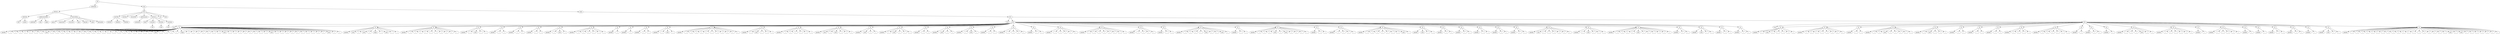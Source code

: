 digraph Tree {
	"t0" [label = "TEI"];
	"t1" [label = "teiHeader"];
	"t2" [label = "fileDesc"];
	"t3" [label = "titleStmt"];
	"t4" [label = "title"];
	"t5" [label = "author"];
	"t6" [label = "publicationStmt"];
	"t7" [label = "publisher"];
	"t8" [label = "idno"];
	"t9" [label = "rights"];
	"t10" [label = "SourceDesc"];
	"t11" [label = "genre"];
	"t12" [label = "inspiration"];
	"t13" [label = "structure"];
	"t14" [label = "type"];
	"t15" [label = "periode"];
	"t16" [label = "taille"];
	"t17" [label = "permalien"];
	"t18" [label = "text"];
	"t19" [label = "front"];
	"t20" [label = "docTitle"];
	"t21" [label = "titlePart"];
	"t22" [label = "titlePart"];
	"t23" [label = "titlePart"];
	"t24" [label = "docDate"];
	"t25" [label = "docAuthor"];
	"t26" [label = "performance"];
	"t27" [label = "premiere"];
	"t28" [label = "castList"];
	"t29" [label = "head"];
	"t30" [label = "castItem"];
	"t31" [label = "role"];
	"t32" [label = "castItem"];
	"t33" [label = "role"];
	"t34" [label = "castItem"];
	"t35" [label = "role"];
	"t36" [label = "set"];
	"t37" [label = "note"];
	"t38" [label = "body"];
	"t39" [label = "div1"];
	"t40" [label = "head"];
	"t41" [label = "div2"];
	"t42" [label = "head"];
	"t43" [label = "sp"];
	"t44" [label = "speaker"];
	"t45" [label = "l"];
	"t46" [label = "l"];
	"t47" [label = "l"];
	"t48" [label = "l"];
	"t49" [label = "l"];
	"t50" [label = "l"];
	"t51" [label = "l"];
	"t52" [label = "note"];
	"t53" [label = "l"];
	"t54" [label = "l"];
	"t55" [label = "l"];
	"t56" [label = "l"];
	"t57" [label = "l"];
	"t58" [label = "l"];
	"t59" [label = "l"];
	"t60" [label = "l"];
	"t61" [label = "l"];
	"t62" [label = "l"];
	"t63" [label = "l"];
	"t64" [label = "l"];
	"t65" [label = "l"];
	"t66" [label = "l"];
	"t67" [label = "l"];
	"t68" [label = "l"];
	"t69" [label = "l"];
	"t70" [label = "l"];
	"t71" [label = "l"];
	"t72" [label = "l"];
	"t73" [label = "note"];
	"t74" [label = "l"];
	"t75" [label = "l"];
	"t76" [label = "l"];
	"t77" [label = "l"];
	"t78" [label = "stage"];
	"t79" [label = "l"];
	"t80" [label = "l"];
	"t81" [label = "l"];
	"t82" [label = "l"];
	"t83" [label = "l"];
	"t84" [label = "l"];
	"t85" [label = "l"];
	"t86" [label = "note"];
	"t87" [label = "l"];
	"t88" [label = "l"];
	"t89" [label = "l"];
	"t90" [label = "l"];
	"t91" [label = "l"];
	"t92" [label = "l"];
	"t93" [label = "l"];
	"t94" [label = "l"];
	"t95" [label = "note"];
	"t96" [label = "l"];
	"t97" [label = "l"];
	"t98" [label = "l"];
	"t99" [label = "l"];
	"t100" [label = "l"];
	"t101" [label = "l"];
	"t102" [label = "l"];
	"t103" [label = "l"];
	"t104" [label = "l"];
	"t105" [label = "l"];
	"t106" [label = "note"];
	"t107" [label = "l"];
	"t108" [label = "l"];
	"t109" [label = "sp"];
	"t110" [label = "speaker"];
	"t111" [label = "note"];
	"t112" [label = "l"];
	"t113" [label = "note"];
	"t114" [label = "l"];
	"t115" [label = "stage"];
	"t116" [label = "l"];
	"t117" [label = "note"];
	"t118" [label = "l"];
	"t119" [label = "l"];
	"t120" [label = "sp"];
	"t121" [label = "speaker"];
	"t122" [label = "l"];
	"t123" [label = "l"];
	"t124" [label = "l"];
	"t125" [label = "l"];
	"t126" [label = "l"];
	"t127" [label = "l"];
	"t128" [label = "l"];
	"t129" [label = "l"];
	"t130" [label = "l"];
	"t131" [label = "l"];
	"t132" [label = "sp"];
	"t133" [label = "speaker"];
	"t134" [label = "l"];
	"t135" [label = "note"];
	"t136" [label = "l"];
	"t137" [label = "l"];
	"t138" [label = "sp"];
	"t139" [label = "speaker"];
	"t140" [label = "l"];
	"t141" [label = "l"];
	"t142" [label = "sp"];
	"t143" [label = "speaker"];
	"t144" [label = "l"];
	"t145" [label = "l"];
	"t146" [label = "sp"];
	"t147" [label = "speaker"];
	"t148" [label = "l"];
	"t149" [label = "l"];
	"t150" [label = "sp"];
	"t151" [label = "speaker"];
	"t152" [label = "l"];
	"t153" [label = "note"];
	"t154" [label = "l"];
	"t155" [label = "sp"];
	"t156" [label = "speaker"];
	"t157" [label = "l"];
	"t158" [label = "l"];
	"t159" [label = "l"];
	"t160" [label = "l"];
	"t161" [label = "l"];
	"t162" [label = "l"];
	"t163" [label = "sp"];
	"t164" [label = "speaker"];
	"t165" [label = "l"];
	"t166" [label = "sp"];
	"t167" [label = "speaker"];
	"t168" [label = "l"];
	"t169" [label = "sp"];
	"t170" [label = "speaker"];
	"t171" [label = "l"];
	"t172" [label = "l"];
	"t173" [label = "sp"];
	"t174" [label = "speaker"];
	"t175" [label = "l"];
	"t176" [label = "note"];
	"t177" [label = "l"];
	"t178" [label = "sp"];
	"t179" [label = "speaker"];
	"t180" [label = "l"];
	"t181" [label = "l"];
	"t182" [label = "l"];
	"t183" [label = "l"];
	"t184" [label = "l"];
	"t185" [label = "l"];
	"t186" [label = "l"];
	"t187" [label = "l"];
	"t188" [label = "l"];
	"t189" [label = "l"];
	"t190" [label = "l"];
	"t191" [label = "sp"];
	"t192" [label = "speaker"];
	"t193" [label = "l"];
	"t194" [label = "note"];
	"t195" [label = "l"];
	"t196" [label = "l"];
	"t197" [label = "l"];
	"t198" [label = "sp"];
	"t199" [label = "speaker"];
	"t200" [label = "l"];
	"t201" [label = "l"];
	"t202" [label = "l"];
	"t203" [label = "l"];
	"t204" [label = "l"];
	"t205" [label = "l"];
	"t206" [label = "sp"];
	"t207" [label = "speaker"];
	"t208" [label = "note"];
	"t209" [label = "l"];
	"t210" [label = "note"];
	"t211" [label = "l"];
	"t212" [label = "l"];
	"t213" [label = "l"];
	"t214" [label = "sp"];
	"t215" [label = "speaker"];
	"t216" [label = "note"];
	"t217" [label = "l"];
	"t218" [label = "l"];
	"t219" [label = "sp"];
	"t220" [label = "speaker"];
	"t221" [label = "l"];
	"t222" [label = "note"];
	"t223" [label = "l"];
	"t224" [label = "l"];
	"t225" [label = "l"];
	"t226" [label = "sp"];
	"t227" [label = "speaker"];
	"t228" [label = "l"];
	"t229" [label = "l"];
	"t230" [label = "sp"];
	"t231" [label = "speaker"];
	"t232" [label = "note"];
	"t233" [label = "l"];
	"t234" [label = "l"];
	"t235" [label = "sp"];
	"t236" [label = "speaker"];
	"t237" [label = "l"];
	"t238" [label = "note"];
	"t239" [label = "l"];
	"t240" [label = "sp"];
	"t241" [label = "speaker"];
	"t242" [label = "l"];
	"t243" [label = "l"];
	"t244" [label = "sp"];
	"t245" [label = "speaker"];
	"t246" [label = "l"];
	"t247" [label = "l"];
	"t248" [label = "l"];
	"t249" [label = "l"];
	"t250" [label = "sp"];
	"t251" [label = "speaker"];
	"t252" [label = "l"];
	"t253" [label = "l"];
	"t254" [label = "sp"];
	"t255" [label = "speaker"];
	"t256" [label = "l"];
	"t257" [label = "l"];
	"t258" [label = "l"];
	"t259" [label = "l"];
	"t260" [label = "l"];
	"t261" [label = "sp"];
	"t262" [label = "speaker"];
	"t263" [label = "l"];
	"t264" [label = "l"];
	"t265" [label = "l"];
	"t266" [label = "l"];
	"t267" [label = "l"];
	"t268" [label = "l"];
	"t269" [label = "l"];
	"t270" [label = "l"];
	"t271" [label = "sp"];
	"t272" [label = "speaker"];
	"t273" [label = "l"];
	"t274" [label = "l"];
	"t275" [label = "l"];
	"t276" [label = "l"];
	"t277" [label = "sp"];
	"t278" [label = "speaker"];
	"t279" [label = "l"];
	"t280" [label = "l"];
	"t281" [label = "sp"];
	"t282" [label = "speaker"];
	"t283" [label = "l"];
	"t284" [label = "l"];
	"t285" [label = "l"];
	"t286" [label = "l"];
	"t287" [label = "note"];
	"t288" [label = "l"];
	"t289" [label = "l"];
	"t290" [label = "note"];
	"t291" [label = "l"];
	"t292" [label = "sp"];
	"t293" [label = "speaker"];
	"t294" [label = "l"];
	"t295" [label = "l"];
	"t296" [label = "sp"];
	"t297" [label = "speaker"];
	"t298" [label = "l"];
	"t299" [label = "l"];
	"t300" [label = "l"];
	"t301" [label = "note"];
	"t302" [label = "l"];
	"t303" [label = "note"];
	"t304" [label = "l"];
	"t305" [label = "l"];
	"t306" [label = "l"];
	"t307" [label = "l"];
	"t308" [label = "sp"];
	"t309" [label = "speaker"];
	"t310" [label = "l"];
	"t311" [label = "l"];
	"t312" [label = "sp"];
	"t313" [label = "speaker"];
	"t314" [label = "l"];
	"t315" [label = "l"];
	"t316" [label = "l"];
	"t317" [label = "l"];
	"t318" [label = "sp"];
	"t319" [label = "speaker"];
	"t320" [label = "l"];
	"t321" [label = "l"];
	"t322" [label = "l"];
	"t323" [label = "l"];
	"t324" [label = "l"];
	"t325" [label = "l"];
	"t326" [label = "l"];
	"t327" [label = "note"];
	"t328" [label = "l"];
	"t329" [label = "sp"];
	"t330" [label = "speaker"];
	"t331" [label = "note"];
	"t332" [label = "l"];
	"t333" [label = "l"];
	"t334" [label = "sp"];
	"t335" [label = "speaker"];
	"t336" [label = "l"];
	"t337" [label = "l"];
	"t338" [label = "sp"];
	"t339" [label = "speaker"];
	"t340" [label = "l"];
	"t341" [label = "l"];
	"t342" [label = "sp"];
	"t343" [label = "speaker"];
	"t344" [label = "l"];
	"t345" [label = "l"];
	"t346" [label = "sp"];
	"t347" [label = "speaker"];
	"t348" [label = "l"];
	"t349" [label = "l"];
	"t350" [label = "sp"];
	"t351" [label = "speaker"];
	"t352" [label = "l"];
	"t353" [label = "l"];
	"t354" [label = "sp"];
	"t355" [label = "speaker"];
	"t356" [label = "note"];
	"t357" [label = "l"];
	"t358" [label = "l"];
	"t359" [label = "l"];
	"t360" [label = "l"];
	"t361" [label = "l"];
	"t362" [label = "l"];
	"t363" [label = "sp"];
	"t364" [label = "speaker"];
	"t365" [label = "l"];
	"t366" [label = "note"];
	"t367" [label = "l"];
	"t368" [label = "l"];
	"t369" [label = "l"];
	"t370" [label = "sp"];
	"t371" [label = "speaker"];
	"t372" [label = "l"];
	"t373" [label = "l"];
	"t374" [label = "l"];
	"t375" [label = "l"];
	"t376" [label = "note"];
	"t377" [label = "l"];
	"t378" [label = "l"];
	"t379" [label = "l"];
	"t380" [label = "l"];
	"t381" [label = "l"];
	"t382" [label = "l"];
	"t383" [label = "sp"];
	"t384" [label = "speaker"];
	"t385" [label = "l"];
	"t386" [label = "l"];
	"t387" [label = "sp"];
	"t388" [label = "speaker"];
	"t389" [label = "note"];
	"t390" [label = "l"];
	"t391" [label = "l"];
	"t392" [label = "sp"];
	"t393" [label = "speaker"];
	"t394" [label = "l"];
	"t395" [label = "l"];
	"t396" [label = "sp"];
	"t397" [label = "speaker"];
	"t398" [label = "l"];
	"t399" [label = "l"];
	"t400" [label = "div2"];
	"t401" [label = "head"];
	"t402" [label = "sp"];
	"t403" [label = "speaker"];
	"t404" [label = "l"];
	"t405" [label = "note"];
	"t406" [label = "l"];
	"t407" [label = "l"];
	"t408" [label = "l"];
	"t409" [label = "l"];
	"t410" [label = "l"];
	"t411" [label = "sp"];
	"t412" [label = "speaker"];
	"t413" [label = "l"];
	"t414" [label = "l"];
	"t415" [label = "l"];
	"t416" [label = "l"];
	"t417" [label = "l"];
	"t418" [label = "l"];
	"t419" [label = "l"];
	"t420" [label = "l"];
	"t421" [label = "sp"];
	"t422" [label = "speaker"];
	"t423" [label = "l"];
	"t424" [label = "l"];
	"t425" [label = "sp"];
	"t426" [label = "speaker"];
	"t427" [label = "l"];
	"t428" [label = "l"];
	"t429" [label = "note"];
	"t430" [label = "l"];
	"t431" [label = "l"];
	"t432" [label = "l"];
	"t433" [label = "l"];
	"t434" [label = "l"];
	"t435" [label = "sp"];
	"t436" [label = "speaker"];
	"t437" [label = "l"];
	"t438" [label = "note"];
	"t439" [label = "l"];
	"t440" [label = "l"];
	"t441" [label = "l"];
	"t442" [label = "sp"];
	"t443" [label = "speaker"];
	"t444" [label = "l"];
	"t445" [label = "l"];
	"t446" [label = "sp"];
	"t447" [label = "speaker"];
	"t448" [label = "l"];
	"t449" [label = "l"];
	"t450" [label = "sp"];
	"t451" [label = "speaker"];
	"t452" [label = "l"];
	"t453" [label = "l"];
	"t454" [label = "sp"];
	"t455" [label = "speaker"];
	"t456" [label = "l"];
	"t457" [label = "l"];
	"t458" [label = "l"];
	"t459" [label = "l"];
	"t460" [label = "sp"];
	"t461" [label = "speaker"];
	"t462" [label = "l"];
	"t463" [label = "l"];
	"t464" [label = "l"];
	"t465" [label = "l"];
	"t466" [label = "l"];
	"t467" [label = "l"];
	"t468" [label = "sp"];
	"t469" [label = "speaker"];
	"t470" [label = "l"];
	"t471" [label = "sp"];
	"t472" [label = "speaker"];
	"t473" [label = "l"];
	"t474" [label = "l"];
	"t475" [label = "sp"];
	"t476" [label = "speaker"];
	"t477" [label = "l"];
	"t478" [label = "sp"];
	"t479" [label = "speaker"];
	"t480" [label = "l"];
	"t481" [label = "l"];
	"t482" [label = "l"];
	"t483" [label = "note"];
	"t484" [label = "l"];
	"t485" [label = "l"];
	"t486" [label = "sp"];
	"t487" [label = "speaker"];
	"t488" [label = "l"];
	"t489" [label = "l"];
	"t490" [label = "l"];
	"t491" [label = "l"];
	"t492" [label = "l"];
	"t493" [label = "l"];
	"t494" [label = "sp"];
	"t495" [label = "speaker"];
	"t496" [label = "l"];
	"t497" [label = "sp"];
	"t498" [label = "speaker"];
	"t499" [label = "l"];
	"t500" [label = "l"];
	"t501" [label = "l"];
	"t502" [label = "l"];
	"t503" [label = "l"];
	"t504" [label = "sp"];
	"t505" [label = "speaker"];
	"t506" [label = "l"];
	"t507" [label = "sp"];
	"t508" [label = "speaker"];
	"t509" [label = "l"];
	"t510" [label = "sp"];
	"t511" [label = "speaker"];
	"t512" [label = "l"];
	"t513" [label = "l"];
	"t514" [label = "sp"];
	"t515" [label = "speaker"];
	"t516" [label = "l"];
	"t517" [label = "l"];
	"t518" [label = "sp"];
	"t519" [label = "speaker"];
	"t520" [label = "l"];
	"t521" [label = "sp"];
	"t522" [label = "speaker"];
	"t523" [label = "note"];
	"t524" [label = "l"];
	"t525" [label = "l"];
	"t526" [label = "sp"];
	"t527" [label = "speaker"];
	"t528" [label = "l"];
	"t529" [label = "l"];
	"t530" [label = "l"];
	"t531" [label = "l"];
	"t532" [label = "l"];
	"t533" [label = "l"];
	"t534" [label = "l"];
	"t535" [label = "l"];
	"t536" [label = "l"];
	"t537" [label = "l"];
	"t538" [label = "l"];
	"t539" [label = "l"];
	"t540" [label = "l"];
	"t541" [label = "l"];
	"t542" [label = "l"];
	"t543" [label = "l"];
	"t544" [label = "l"];
	"t545" [label = "l"];
	"t546" [label = "l"];
	"t547" [label = "note"];
	"t548" [label = "l"];
	"t549" [label = "note"];
	"t550" [label = "l"];
	"t551" [label = "l"];
	"t552" [label = "l"];
	"t553" [label = "l"];
	"t554" [label = "l"];
	"t555" [label = "l"];
	"t556" [label = "l"];
	"t0" -> "t1";
	"t1" -> "t2";
	"t2" -> "t3";
	"t3" -> "t4";
	"t3" -> "t5";
	"t2" -> "t6";
	"t6" -> "t7";
	"t6" -> "t8";
	"t6" -> "t9";
	"t2" -> "t10";
	"t10" -> "t11";
	"t10" -> "t12";
	"t10" -> "t13";
	"t10" -> "t14";
	"t10" -> "t15";
	"t10" -> "t16";
	"t10" -> "t17";
	"t0" -> "t18";
	"t18" -> "t19";
	"t19" -> "t20";
	"t20" -> "t21";
	"t20" -> "t22";
	"t20" -> "t23";
	"t19" -> "t24";
	"t19" -> "t25";
	"t19" -> "t26";
	"t26" -> "t27";
	"t19" -> "t28";
	"t28" -> "t29";
	"t28" -> "t30";
	"t30" -> "t31";
	"t28" -> "t32";
	"t32" -> "t33";
	"t28" -> "t34";
	"t34" -> "t35";
	"t19" -> "t36";
	"t19" -> "t37";
	"t18" -> "t38";
	"t38" -> "t39";
	"t39" -> "t40";
	"t39" -> "t41";
	"t41" -> "t42";
	"t41" -> "t43";
	"t43" -> "t44";
	"t43" -> "t45";
	"t43" -> "t46";
	"t43" -> "t47";
	"t43" -> "t48";
	"t43" -> "t49";
	"t43" -> "t50";
	"t43" -> "t51";
	"t43" -> "t52";
	"t43" -> "t53";
	"t43" -> "t54";
	"t43" -> "t55";
	"t43" -> "t56";
	"t43" -> "t57";
	"t43" -> "t58";
	"t43" -> "t59";
	"t43" -> "t60";
	"t43" -> "t61";
	"t43" -> "t62";
	"t43" -> "t63";
	"t43" -> "t64";
	"t43" -> "t65";
	"t43" -> "t66";
	"t43" -> "t67";
	"t43" -> "t68";
	"t43" -> "t69";
	"t43" -> "t70";
	"t43" -> "t71";
	"t43" -> "t72";
	"t43" -> "t73";
	"t43" -> "t74";
	"t43" -> "t75";
	"t43" -> "t76";
	"t43" -> "t77";
	"t43" -> "t78";
	"t43" -> "t79";
	"t43" -> "t80";
	"t43" -> "t81";
	"t43" -> "t82";
	"t43" -> "t83";
	"t43" -> "t84";
	"t43" -> "t85";
	"t43" -> "t86";
	"t43" -> "t87";
	"t43" -> "t88";
	"t43" -> "t89";
	"t43" -> "t90";
	"t43" -> "t91";
	"t43" -> "t92";
	"t43" -> "t93";
	"t43" -> "t94";
	"t43" -> "t95";
	"t43" -> "t96";
	"t43" -> "t97";
	"t43" -> "t98";
	"t43" -> "t99";
	"t43" -> "t100";
	"t43" -> "t101";
	"t43" -> "t102";
	"t43" -> "t103";
	"t43" -> "t104";
	"t43" -> "t105";
	"t43" -> "t106";
	"t43" -> "t107";
	"t43" -> "t108";
	"t41" -> "t109";
	"t109" -> "t110";
	"t109" -> "t111";
	"t109" -> "t112";
	"t109" -> "t113";
	"t109" -> "t114";
	"t109" -> "t115";
	"t109" -> "t116";
	"t109" -> "t117";
	"t109" -> "t118";
	"t109" -> "t119";
	"t41" -> "t120";
	"t120" -> "t121";
	"t120" -> "t122";
	"t120" -> "t123";
	"t120" -> "t124";
	"t120" -> "t125";
	"t120" -> "t126";
	"t120" -> "t127";
	"t120" -> "t128";
	"t120" -> "t129";
	"t120" -> "t130";
	"t120" -> "t131";
	"t41" -> "t132";
	"t132" -> "t133";
	"t132" -> "t134";
	"t132" -> "t135";
	"t132" -> "t136";
	"t132" -> "t137";
	"t41" -> "t138";
	"t138" -> "t139";
	"t138" -> "t140";
	"t138" -> "t141";
	"t41" -> "t142";
	"t142" -> "t143";
	"t142" -> "t144";
	"t142" -> "t145";
	"t41" -> "t146";
	"t146" -> "t147";
	"t146" -> "t148";
	"t146" -> "t149";
	"t41" -> "t150";
	"t150" -> "t151";
	"t150" -> "t152";
	"t150" -> "t153";
	"t150" -> "t154";
	"t41" -> "t155";
	"t155" -> "t156";
	"t155" -> "t157";
	"t155" -> "t158";
	"t155" -> "t159";
	"t155" -> "t160";
	"t155" -> "t161";
	"t155" -> "t162";
	"t41" -> "t163";
	"t163" -> "t164";
	"t163" -> "t165";
	"t41" -> "t166";
	"t166" -> "t167";
	"t166" -> "t168";
	"t41" -> "t169";
	"t169" -> "t170";
	"t169" -> "t171";
	"t169" -> "t172";
	"t41" -> "t173";
	"t173" -> "t174";
	"t173" -> "t175";
	"t173" -> "t176";
	"t173" -> "t177";
	"t41" -> "t178";
	"t178" -> "t179";
	"t178" -> "t180";
	"t178" -> "t181";
	"t178" -> "t182";
	"t178" -> "t183";
	"t178" -> "t184";
	"t178" -> "t185";
	"t178" -> "t186";
	"t178" -> "t187";
	"t178" -> "t188";
	"t178" -> "t189";
	"t178" -> "t190";
	"t41" -> "t191";
	"t191" -> "t192";
	"t191" -> "t193";
	"t191" -> "t194";
	"t191" -> "t195";
	"t191" -> "t196";
	"t191" -> "t197";
	"t41" -> "t198";
	"t198" -> "t199";
	"t198" -> "t200";
	"t198" -> "t201";
	"t198" -> "t202";
	"t198" -> "t203";
	"t198" -> "t204";
	"t198" -> "t205";
	"t41" -> "t206";
	"t206" -> "t207";
	"t206" -> "t208";
	"t206" -> "t209";
	"t206" -> "t210";
	"t206" -> "t211";
	"t206" -> "t212";
	"t206" -> "t213";
	"t41" -> "t214";
	"t214" -> "t215";
	"t214" -> "t216";
	"t214" -> "t217";
	"t214" -> "t218";
	"t41" -> "t219";
	"t219" -> "t220";
	"t219" -> "t221";
	"t219" -> "t222";
	"t219" -> "t223";
	"t219" -> "t224";
	"t219" -> "t225";
	"t41" -> "t226";
	"t226" -> "t227";
	"t226" -> "t228";
	"t226" -> "t229";
	"t41" -> "t230";
	"t230" -> "t231";
	"t230" -> "t232";
	"t230" -> "t233";
	"t230" -> "t234";
	"t41" -> "t235";
	"t235" -> "t236";
	"t235" -> "t237";
	"t235" -> "t238";
	"t235" -> "t239";
	"t41" -> "t240";
	"t240" -> "t241";
	"t240" -> "t242";
	"t240" -> "t243";
	"t41" -> "t244";
	"t244" -> "t245";
	"t244" -> "t246";
	"t244" -> "t247";
	"t244" -> "t248";
	"t244" -> "t249";
	"t41" -> "t250";
	"t250" -> "t251";
	"t250" -> "t252";
	"t250" -> "t253";
	"t41" -> "t254";
	"t254" -> "t255";
	"t254" -> "t256";
	"t254" -> "t257";
	"t254" -> "t258";
	"t254" -> "t259";
	"t254" -> "t260";
	"t41" -> "t261";
	"t261" -> "t262";
	"t261" -> "t263";
	"t261" -> "t264";
	"t261" -> "t265";
	"t261" -> "t266";
	"t261" -> "t267";
	"t261" -> "t268";
	"t261" -> "t269";
	"t261" -> "t270";
	"t41" -> "t271";
	"t271" -> "t272";
	"t271" -> "t273";
	"t271" -> "t274";
	"t271" -> "t275";
	"t271" -> "t276";
	"t41" -> "t277";
	"t277" -> "t278";
	"t277" -> "t279";
	"t277" -> "t280";
	"t41" -> "t281";
	"t281" -> "t282";
	"t281" -> "t283";
	"t281" -> "t284";
	"t281" -> "t285";
	"t281" -> "t286";
	"t281" -> "t287";
	"t281" -> "t288";
	"t281" -> "t289";
	"t281" -> "t290";
	"t281" -> "t291";
	"t41" -> "t292";
	"t292" -> "t293";
	"t292" -> "t294";
	"t292" -> "t295";
	"t41" -> "t296";
	"t296" -> "t297";
	"t296" -> "t298";
	"t296" -> "t299";
	"t296" -> "t300";
	"t296" -> "t301";
	"t296" -> "t302";
	"t296" -> "t303";
	"t296" -> "t304";
	"t296" -> "t305";
	"t296" -> "t306";
	"t296" -> "t307";
	"t41" -> "t308";
	"t308" -> "t309";
	"t308" -> "t310";
	"t308" -> "t311";
	"t41" -> "t312";
	"t312" -> "t313";
	"t312" -> "t314";
	"t312" -> "t315";
	"t312" -> "t316";
	"t312" -> "t317";
	"t41" -> "t318";
	"t318" -> "t319";
	"t318" -> "t320";
	"t318" -> "t321";
	"t318" -> "t322";
	"t318" -> "t323";
	"t318" -> "t324";
	"t318" -> "t325";
	"t318" -> "t326";
	"t318" -> "t327";
	"t318" -> "t328";
	"t41" -> "t329";
	"t329" -> "t330";
	"t329" -> "t331";
	"t329" -> "t332";
	"t329" -> "t333";
	"t41" -> "t334";
	"t334" -> "t335";
	"t334" -> "t336";
	"t334" -> "t337";
	"t41" -> "t338";
	"t338" -> "t339";
	"t338" -> "t340";
	"t338" -> "t341";
	"t41" -> "t342";
	"t342" -> "t343";
	"t342" -> "t344";
	"t342" -> "t345";
	"t41" -> "t346";
	"t346" -> "t347";
	"t346" -> "t348";
	"t346" -> "t349";
	"t41" -> "t350";
	"t350" -> "t351";
	"t350" -> "t352";
	"t350" -> "t353";
	"t41" -> "t354";
	"t354" -> "t355";
	"t354" -> "t356";
	"t354" -> "t357";
	"t354" -> "t358";
	"t354" -> "t359";
	"t354" -> "t360";
	"t354" -> "t361";
	"t354" -> "t362";
	"t41" -> "t363";
	"t363" -> "t364";
	"t363" -> "t365";
	"t363" -> "t366";
	"t363" -> "t367";
	"t363" -> "t368";
	"t363" -> "t369";
	"t41" -> "t370";
	"t370" -> "t371";
	"t370" -> "t372";
	"t370" -> "t373";
	"t370" -> "t374";
	"t370" -> "t375";
	"t370" -> "t376";
	"t370" -> "t377";
	"t370" -> "t378";
	"t370" -> "t379";
	"t370" -> "t380";
	"t370" -> "t381";
	"t370" -> "t382";
	"t41" -> "t383";
	"t383" -> "t384";
	"t383" -> "t385";
	"t383" -> "t386";
	"t41" -> "t387";
	"t387" -> "t388";
	"t387" -> "t389";
	"t387" -> "t390";
	"t387" -> "t391";
	"t41" -> "t392";
	"t392" -> "t393";
	"t392" -> "t394";
	"t392" -> "t395";
	"t41" -> "t396";
	"t396" -> "t397";
	"t396" -> "t398";
	"t396" -> "t399";
	"t39" -> "t400";
	"t400" -> "t401";
	"t400" -> "t402";
	"t402" -> "t403";
	"t402" -> "t404";
	"t402" -> "t405";
	"t402" -> "t406";
	"t402" -> "t407";
	"t402" -> "t408";
	"t402" -> "t409";
	"t402" -> "t410";
	"t400" -> "t411";
	"t411" -> "t412";
	"t411" -> "t413";
	"t411" -> "t414";
	"t411" -> "t415";
	"t411" -> "t416";
	"t411" -> "t417";
	"t411" -> "t418";
	"t411" -> "t419";
	"t411" -> "t420";
	"t400" -> "t421";
	"t421" -> "t422";
	"t421" -> "t423";
	"t421" -> "t424";
	"t400" -> "t425";
	"t425" -> "t426";
	"t425" -> "t427";
	"t425" -> "t428";
	"t425" -> "t429";
	"t425" -> "t430";
	"t425" -> "t431";
	"t425" -> "t432";
	"t425" -> "t433";
	"t425" -> "t434";
	"t400" -> "t435";
	"t435" -> "t436";
	"t435" -> "t437";
	"t435" -> "t438";
	"t435" -> "t439";
	"t435" -> "t440";
	"t435" -> "t441";
	"t400" -> "t442";
	"t442" -> "t443";
	"t442" -> "t444";
	"t442" -> "t445";
	"t400" -> "t446";
	"t446" -> "t447";
	"t446" -> "t448";
	"t446" -> "t449";
	"t400" -> "t450";
	"t450" -> "t451";
	"t450" -> "t452";
	"t450" -> "t453";
	"t400" -> "t454";
	"t454" -> "t455";
	"t454" -> "t456";
	"t454" -> "t457";
	"t454" -> "t458";
	"t454" -> "t459";
	"t400" -> "t460";
	"t460" -> "t461";
	"t460" -> "t462";
	"t460" -> "t463";
	"t460" -> "t464";
	"t460" -> "t465";
	"t460" -> "t466";
	"t460" -> "t467";
	"t400" -> "t468";
	"t468" -> "t469";
	"t468" -> "t470";
	"t400" -> "t471";
	"t471" -> "t472";
	"t471" -> "t473";
	"t471" -> "t474";
	"t400" -> "t475";
	"t475" -> "t476";
	"t475" -> "t477";
	"t400" -> "t478";
	"t478" -> "t479";
	"t478" -> "t480";
	"t478" -> "t481";
	"t478" -> "t482";
	"t478" -> "t483";
	"t478" -> "t484";
	"t478" -> "t485";
	"t400" -> "t486";
	"t486" -> "t487";
	"t486" -> "t488";
	"t486" -> "t489";
	"t486" -> "t490";
	"t486" -> "t491";
	"t486" -> "t492";
	"t486" -> "t493";
	"t400" -> "t494";
	"t494" -> "t495";
	"t494" -> "t496";
	"t400" -> "t497";
	"t497" -> "t498";
	"t497" -> "t499";
	"t497" -> "t500";
	"t497" -> "t501";
	"t497" -> "t502";
	"t497" -> "t503";
	"t400" -> "t504";
	"t504" -> "t505";
	"t504" -> "t506";
	"t400" -> "t507";
	"t507" -> "t508";
	"t507" -> "t509";
	"t400" -> "t510";
	"t510" -> "t511";
	"t510" -> "t512";
	"t510" -> "t513";
	"t400" -> "t514";
	"t514" -> "t515";
	"t514" -> "t516";
	"t514" -> "t517";
	"t400" -> "t518";
	"t518" -> "t519";
	"t518" -> "t520";
	"t400" -> "t521";
	"t521" -> "t522";
	"t521" -> "t523";
	"t521" -> "t524";
	"t521" -> "t525";
	"t400" -> "t526";
	"t526" -> "t527";
	"t526" -> "t528";
	"t526" -> "t529";
	"t526" -> "t530";
	"t526" -> "t531";
	"t526" -> "t532";
	"t526" -> "t533";
	"t526" -> "t534";
	"t526" -> "t535";
	"t526" -> "t536";
	"t526" -> "t537";
	"t526" -> "t538";
	"t526" -> "t539";
	"t526" -> "t540";
	"t526" -> "t541";
	"t526" -> "t542";
	"t526" -> "t543";
	"t526" -> "t544";
	"t526" -> "t545";
	"t526" -> "t546";
	"t526" -> "t547";
	"t526" -> "t548";
	"t526" -> "t549";
	"t526" -> "t550";
	"t526" -> "t551";
	"t526" -> "t552";
	"t526" -> "t553";
	"t526" -> "t554";
	"t526" -> "t555";
	"t526" -> "t556";
}
